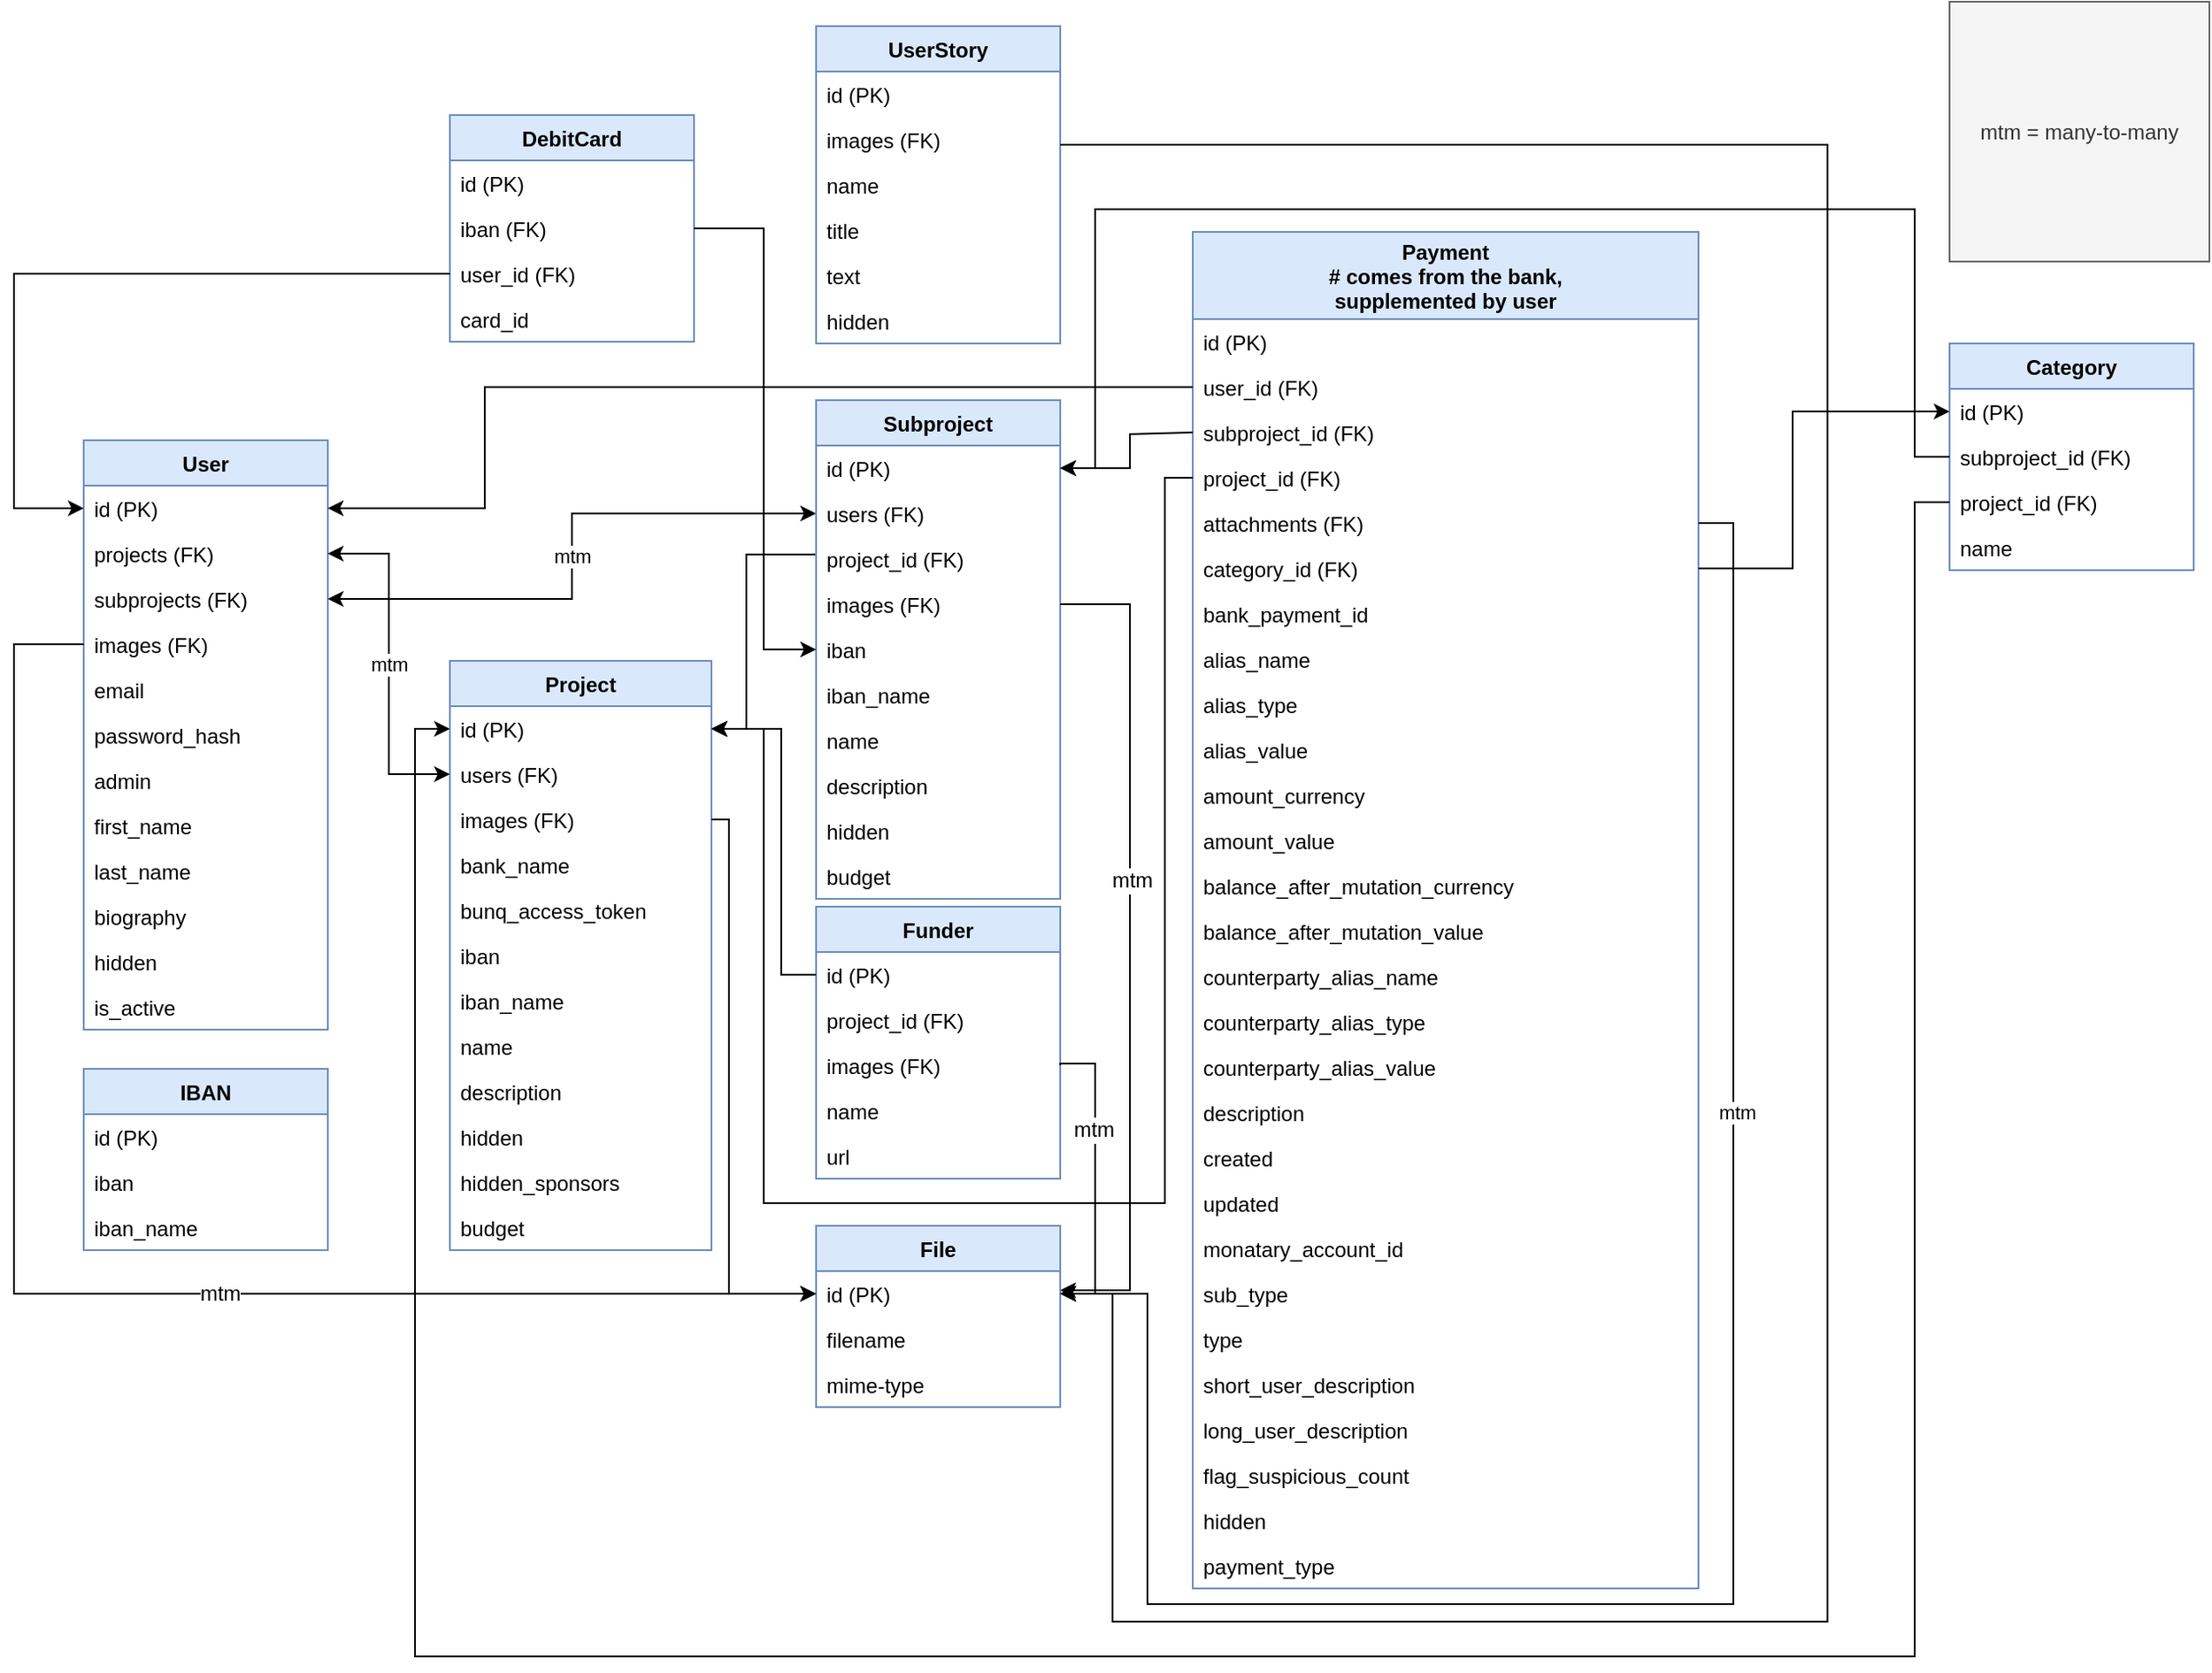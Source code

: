 <mxfile version="14.7.9" type="embed"><diagram id="FL1DUbzEmaRSs4RPR8yB" name="Page-1"><mxGraphModel dx="1816" dy="1180" grid="1" gridSize="10" guides="1" tooltips="1" connect="1" arrows="1" fold="1" page="0" pageScale="1" pageWidth="850" pageHeight="1100" math="0" shadow="0"><root><mxCell id="0"/><mxCell id="1" parent="0"/><mxCell id="57HIDotSdVXh5_2v-usg-1" value="Payment&#xA;# comes from the bank,&#xA;supplemented by user" style="swimlane;fontStyle=1;childLayout=stackLayout;horizontal=1;startSize=50;fillColor=#dae8fc;horizontalStack=0;resizeParent=1;resizeParentMax=0;resizeLast=0;collapsible=1;marginBottom=0;strokeColor=#6c8ebf;" parent="1" vertex="1"><mxGeometry x="626" y="3" width="290" height="778" as="geometry"/></mxCell><mxCell id="57HIDotSdVXh5_2v-usg-2" value="id (PK)&#xA;" style="text;strokeColor=none;fillColor=none;align=left;verticalAlign=top;spacingLeft=4;spacingRight=4;overflow=hidden;rotatable=0;points=[[0,0.5],[1,0.5]];portConstraint=eastwest;" parent="57HIDotSdVXh5_2v-usg-1" vertex="1"><mxGeometry y="50" width="290" height="26" as="geometry"/></mxCell><mxCell id="57HIDotSdVXh5_2v-usg-3" value="user_id (FK)" style="text;strokeColor=none;fillColor=none;align=left;verticalAlign=top;spacingLeft=4;spacingRight=4;overflow=hidden;rotatable=0;points=[[0,0.5],[1,0.5]];portConstraint=eastwest;" parent="57HIDotSdVXh5_2v-usg-1" vertex="1"><mxGeometry y="76" width="290" height="26" as="geometry"/></mxCell><mxCell id="57HIDotSdVXh5_2v-usg-4" value="subproject_id (FK)&#xA;" style="text;strokeColor=none;fillColor=none;align=left;verticalAlign=top;spacingLeft=4;spacingRight=4;overflow=hidden;rotatable=0;points=[[0,0.5],[1,0.5]];portConstraint=eastwest;" parent="57HIDotSdVXh5_2v-usg-1" vertex="1"><mxGeometry y="102" width="290" height="26" as="geometry"/></mxCell><mxCell id="dgPIgxhR0ISImd--TOWR-12" value="project_id (FK)&#xA;" style="text;strokeColor=none;fillColor=none;align=left;verticalAlign=top;spacingLeft=4;spacingRight=4;overflow=hidden;rotatable=0;points=[[0,0.5],[1,0.5]];portConstraint=eastwest;" parent="57HIDotSdVXh5_2v-usg-1" vertex="1"><mxGeometry y="128" width="290" height="26" as="geometry"/></mxCell><mxCell id="57HIDotSdVXh5_2v-usg-22" value="attachments (FK)" style="text;strokeColor=none;fillColor=none;align=left;verticalAlign=top;spacingLeft=4;spacingRight=4;overflow=hidden;rotatable=0;points=[[0,0.5],[1,0.5]];portConstraint=eastwest;" parent="57HIDotSdVXh5_2v-usg-1" vertex="1"><mxGeometry y="154" width="290" height="26" as="geometry"/></mxCell><mxCell id="MOU_LMAIuNn6sAr-39yu-17" value="category_id (FK)" style="text;strokeColor=none;fillColor=none;align=left;verticalAlign=top;spacingLeft=4;spacingRight=4;overflow=hidden;rotatable=0;points=[[0,0.5],[1,0.5]];portConstraint=eastwest;" parent="57HIDotSdVXh5_2v-usg-1" vertex="1"><mxGeometry y="180" width="290" height="26" as="geometry"/></mxCell><mxCell id="RYIPEs735Vv0NZoKvchg-1" value="bank_payment_id" style="text;strokeColor=none;fillColor=none;align=left;verticalAlign=top;spacingLeft=4;spacingRight=4;overflow=hidden;rotatable=0;points=[[0,0.5],[1,0.5]];portConstraint=eastwest;" parent="57HIDotSdVXh5_2v-usg-1" vertex="1"><mxGeometry y="206" width="290" height="26" as="geometry"/></mxCell><mxCell id="QB_uUHTQV4FfVjy4guDK-3" value="alias_name" style="text;strokeColor=none;fillColor=none;align=left;verticalAlign=top;spacingLeft=4;spacingRight=4;overflow=hidden;rotatable=0;points=[[0,0.5],[1,0.5]];portConstraint=eastwest;" parent="57HIDotSdVXh5_2v-usg-1" vertex="1"><mxGeometry y="232" width="290" height="26" as="geometry"/></mxCell><mxCell id="QB_uUHTQV4FfVjy4guDK-4" value="alias_type" style="text;strokeColor=none;fillColor=none;align=left;verticalAlign=top;spacingLeft=4;spacingRight=4;overflow=hidden;rotatable=0;points=[[0,0.5],[1,0.5]];portConstraint=eastwest;" parent="57HIDotSdVXh5_2v-usg-1" vertex="1"><mxGeometry y="258" width="290" height="26" as="geometry"/></mxCell><mxCell id="QB_uUHTQV4FfVjy4guDK-5" value="alias_value" style="text;strokeColor=none;fillColor=none;align=left;verticalAlign=top;spacingLeft=4;spacingRight=4;overflow=hidden;rotatable=0;points=[[0,0.5],[1,0.5]];portConstraint=eastwest;" parent="57HIDotSdVXh5_2v-usg-1" vertex="1"><mxGeometry y="284" width="290" height="26" as="geometry"/></mxCell><mxCell id="QB_uUHTQV4FfVjy4guDK-1" value="amount_currency" style="text;strokeColor=none;fillColor=none;align=left;verticalAlign=top;spacingLeft=4;spacingRight=4;overflow=hidden;rotatable=0;points=[[0,0.5],[1,0.5]];portConstraint=eastwest;" parent="57HIDotSdVXh5_2v-usg-1" vertex="1"><mxGeometry y="310" width="290" height="26" as="geometry"/></mxCell><mxCell id="57HIDotSdVXh5_2v-usg-62" value="amount_value" style="text;strokeColor=none;fillColor=none;align=left;verticalAlign=top;spacingLeft=4;spacingRight=4;overflow=hidden;rotatable=0;points=[[0,0.5],[1,0.5]];portConstraint=eastwest;" parent="57HIDotSdVXh5_2v-usg-1" vertex="1"><mxGeometry y="336" width="290" height="26" as="geometry"/></mxCell><mxCell id="1cijwUi_od-Cin2QK2L3-3" value="balance_after_mutation_currency" style="text;strokeColor=none;fillColor=none;align=left;verticalAlign=top;spacingLeft=4;spacingRight=4;overflow=hidden;rotatable=0;points=[[0,0.5],[1,0.5]];portConstraint=eastwest;" parent="57HIDotSdVXh5_2v-usg-1" vertex="1"><mxGeometry y="362" width="290" height="26" as="geometry"/></mxCell><mxCell id="QB_uUHTQV4FfVjy4guDK-17" value="balance_after_mutation_value" style="text;strokeColor=none;fillColor=none;align=left;verticalAlign=top;spacingLeft=4;spacingRight=4;overflow=hidden;rotatable=0;points=[[0,0.5],[1,0.5]];portConstraint=eastwest;" parent="57HIDotSdVXh5_2v-usg-1" vertex="1"><mxGeometry y="388" width="290" height="26" as="geometry"/></mxCell><mxCell id="QB_uUHTQV4FfVjy4guDK-6" value="counterparty_alias_name" style="text;strokeColor=none;fillColor=none;align=left;verticalAlign=top;spacingLeft=4;spacingRight=4;overflow=hidden;rotatable=0;points=[[0,0.5],[1,0.5]];portConstraint=eastwest;" parent="57HIDotSdVXh5_2v-usg-1" vertex="1"><mxGeometry y="414" width="290" height="26" as="geometry"/></mxCell><mxCell id="QB_uUHTQV4FfVjy4guDK-7" value="counterparty_alias_type" style="text;strokeColor=none;fillColor=none;align=left;verticalAlign=top;spacingLeft=4;spacingRight=4;overflow=hidden;rotatable=0;points=[[0,0.5],[1,0.5]];portConstraint=eastwest;" parent="57HIDotSdVXh5_2v-usg-1" vertex="1"><mxGeometry y="440" width="290" height="26" as="geometry"/></mxCell><mxCell id="QB_uUHTQV4FfVjy4guDK-8" value="counterparty_alias_value" style="text;strokeColor=none;fillColor=none;align=left;verticalAlign=top;spacingLeft=4;spacingRight=4;overflow=hidden;rotatable=0;points=[[0,0.5],[1,0.5]];portConstraint=eastwest;" parent="57HIDotSdVXh5_2v-usg-1" vertex="1"><mxGeometry y="466" width="290" height="26" as="geometry"/></mxCell><mxCell id="57HIDotSdVXh5_2v-usg-20" value="description" style="text;strokeColor=none;fillColor=none;align=left;verticalAlign=top;spacingLeft=4;spacingRight=4;overflow=hidden;rotatable=0;points=[[0,0.5],[1,0.5]];portConstraint=eastwest;" parent="57HIDotSdVXh5_2v-usg-1" vertex="1"><mxGeometry y="492" width="290" height="26" as="geometry"/></mxCell><mxCell id="QB_uUHTQV4FfVjy4guDK-18" value="created" style="text;strokeColor=none;fillColor=none;align=left;verticalAlign=top;spacingLeft=4;spacingRight=4;overflow=hidden;rotatable=0;points=[[0,0.5],[1,0.5]];portConstraint=eastwest;" parent="57HIDotSdVXh5_2v-usg-1" vertex="1"><mxGeometry y="518" width="290" height="26" as="geometry"/></mxCell><mxCell id="QB_uUHTQV4FfVjy4guDK-19" value="updated" style="text;strokeColor=none;fillColor=none;align=left;verticalAlign=top;spacingLeft=4;spacingRight=4;overflow=hidden;rotatable=0;points=[[0,0.5],[1,0.5]];portConstraint=eastwest;" parent="57HIDotSdVXh5_2v-usg-1" vertex="1"><mxGeometry y="544" width="290" height="26" as="geometry"/></mxCell><mxCell id="QB_uUHTQV4FfVjy4guDK-20" value="monatary_account_id" style="text;strokeColor=none;fillColor=none;align=left;verticalAlign=top;spacingLeft=4;spacingRight=4;overflow=hidden;rotatable=0;points=[[0,0.5],[1,0.5]];portConstraint=eastwest;" parent="57HIDotSdVXh5_2v-usg-1" vertex="1"><mxGeometry y="570" width="290" height="26" as="geometry"/></mxCell><mxCell id="QB_uUHTQV4FfVjy4guDK-21" value="sub_type" style="text;strokeColor=none;fillColor=none;align=left;verticalAlign=top;spacingLeft=4;spacingRight=4;overflow=hidden;rotatable=0;points=[[0,0.5],[1,0.5]];portConstraint=eastwest;" parent="57HIDotSdVXh5_2v-usg-1" vertex="1"><mxGeometry y="596" width="290" height="26" as="geometry"/></mxCell><mxCell id="QB_uUHTQV4FfVjy4guDK-22" value="type" style="text;strokeColor=none;fillColor=none;align=left;verticalAlign=top;spacingLeft=4;spacingRight=4;overflow=hidden;rotatable=0;points=[[0,0.5],[1,0.5]];portConstraint=eastwest;" parent="57HIDotSdVXh5_2v-usg-1" vertex="1"><mxGeometry y="622" width="290" height="26" as="geometry"/></mxCell><mxCell id="57HIDotSdVXh5_2v-usg-21" value="short_user_description" style="text;strokeColor=none;fillColor=none;align=left;verticalAlign=top;spacingLeft=4;spacingRight=4;overflow=hidden;rotatable=0;points=[[0,0.5],[1,0.5]];portConstraint=eastwest;" parent="57HIDotSdVXh5_2v-usg-1" vertex="1"><mxGeometry y="648" width="290" height="26" as="geometry"/></mxCell><mxCell id="3pyakyadj2IgIkxRDgVL-15" value="long_user_description" style="text;strokeColor=none;fillColor=none;align=left;verticalAlign=top;spacingLeft=4;spacingRight=4;overflow=hidden;rotatable=0;points=[[0,0.5],[1,0.5]];portConstraint=eastwest;" parent="57HIDotSdVXh5_2v-usg-1" vertex="1"><mxGeometry y="674" width="290" height="26" as="geometry"/></mxCell><mxCell id="57HIDotSdVXh5_2v-usg-17" value="flag_suspicious_count" style="text;strokeColor=none;fillColor=none;align=left;verticalAlign=top;spacingLeft=4;spacingRight=4;overflow=hidden;rotatable=0;points=[[0,0.5],[1,0.5]];portConstraint=eastwest;" parent="57HIDotSdVXh5_2v-usg-1" vertex="1"><mxGeometry y="700" width="290" height="26" as="geometry"/></mxCell><mxCell id="57HIDotSdVXh5_2v-usg-12" value="hidden" style="text;strokeColor=none;fillColor=none;align=left;verticalAlign=top;spacingLeft=4;spacingRight=4;overflow=hidden;rotatable=0;points=[[0,0.5],[1,0.5]];portConstraint=eastwest;" parent="57HIDotSdVXh5_2v-usg-1" vertex="1"><mxGeometry y="726" width="290" height="26" as="geometry"/></mxCell><mxCell id="14" value="payment_type" style="text;strokeColor=none;fillColor=none;align=left;verticalAlign=top;spacingLeft=4;spacingRight=4;overflow=hidden;rotatable=0;points=[[0,0.5],[1,0.5]];portConstraint=eastwest;" parent="57HIDotSdVXh5_2v-usg-1" vertex="1"><mxGeometry y="752" width="290" height="26" as="geometry"/></mxCell><mxCell id="57HIDotSdVXh5_2v-usg-5" value="User" style="swimlane;fontStyle=1;childLayout=stackLayout;horizontal=1;startSize=26;fillColor=#dae8fc;horizontalStack=0;resizeParent=1;resizeParentMax=0;resizeLast=0;collapsible=1;marginBottom=0;strokeColor=#6c8ebf;" parent="1" vertex="1"><mxGeometry x="-10" y="122.5" width="140" height="338" as="geometry"/></mxCell><mxCell id="57HIDotSdVXh5_2v-usg-6" value="id (PK)&#xA;" style="text;strokeColor=none;fillColor=none;align=left;verticalAlign=top;spacingLeft=4;spacingRight=4;overflow=hidden;rotatable=0;points=[[0,0.5],[1,0.5]];portConstraint=eastwest;" parent="57HIDotSdVXh5_2v-usg-5" vertex="1"><mxGeometry y="26" width="140" height="26" as="geometry"/></mxCell><mxCell id="57HIDotSdVXh5_2v-usg-33" value="projects (FK)" style="text;strokeColor=none;fillColor=none;align=left;verticalAlign=top;spacingLeft=4;spacingRight=4;overflow=hidden;rotatable=0;points=[[0,0.5],[1,0.5]];portConstraint=eastwest;" parent="57HIDotSdVXh5_2v-usg-5" vertex="1"><mxGeometry y="52" width="140" height="26" as="geometry"/></mxCell><mxCell id="57HIDotSdVXh5_2v-usg-34" value="subprojects (FK)" style="text;strokeColor=none;fillColor=none;align=left;verticalAlign=top;spacingLeft=4;spacingRight=4;overflow=hidden;rotatable=0;points=[[0,0.5],[1,0.5]];portConstraint=eastwest;" parent="57HIDotSdVXh5_2v-usg-5" vertex="1"><mxGeometry y="78" width="140" height="26" as="geometry"/></mxCell><mxCell id="57HIDotSdVXh5_2v-usg-36" value="images (FK)" style="text;strokeColor=none;fillColor=none;align=left;verticalAlign=top;spacingLeft=4;spacingRight=4;overflow=hidden;rotatable=0;points=[[0,0.5],[1,0.5]];portConstraint=eastwest;" parent="57HIDotSdVXh5_2v-usg-5" vertex="1"><mxGeometry y="104" width="140" height="26" as="geometry"/></mxCell><mxCell id="57HIDotSdVXh5_2v-usg-8" value="email" style="text;strokeColor=none;fillColor=none;align=left;verticalAlign=top;spacingLeft=4;spacingRight=4;overflow=hidden;rotatable=0;points=[[0,0.5],[1,0.5]];portConstraint=eastwest;" parent="57HIDotSdVXh5_2v-usg-5" vertex="1"><mxGeometry y="130" width="140" height="26" as="geometry"/></mxCell><mxCell id="57HIDotSdVXh5_2v-usg-25" value="password_hash" style="text;strokeColor=none;fillColor=none;align=left;verticalAlign=top;spacingLeft=4;spacingRight=4;overflow=hidden;rotatable=0;points=[[0,0.5],[1,0.5]];portConstraint=eastwest;" parent="57HIDotSdVXh5_2v-usg-5" vertex="1"><mxGeometry y="156" width="140" height="26" as="geometry"/></mxCell><mxCell id="57HIDotSdVXh5_2v-usg-7" value="admin" style="text;strokeColor=none;fillColor=none;align=left;verticalAlign=top;spacingLeft=4;spacingRight=4;overflow=hidden;rotatable=0;points=[[0,0.5],[1,0.5]];portConstraint=eastwest;" parent="57HIDotSdVXh5_2v-usg-5" vertex="1"><mxGeometry y="182" width="140" height="26" as="geometry"/></mxCell><mxCell id="57HIDotSdVXh5_2v-usg-31" value="first_name" style="text;strokeColor=none;fillColor=none;align=left;verticalAlign=top;spacingLeft=4;spacingRight=4;overflow=hidden;rotatable=0;points=[[0,0.5],[1,0.5]];portConstraint=eastwest;" parent="57HIDotSdVXh5_2v-usg-5" vertex="1"><mxGeometry y="208" width="140" height="26" as="geometry"/></mxCell><mxCell id="3pyakyadj2IgIkxRDgVL-16" value="last_name" style="text;strokeColor=none;fillColor=none;align=left;verticalAlign=top;spacingLeft=4;spacingRight=4;overflow=hidden;rotatable=0;points=[[0,0.5],[1,0.5]];portConstraint=eastwest;" parent="57HIDotSdVXh5_2v-usg-5" vertex="1"><mxGeometry y="234" width="140" height="26" as="geometry"/></mxCell><mxCell id="57HIDotSdVXh5_2v-usg-32" value="biography" style="text;strokeColor=none;fillColor=none;align=left;verticalAlign=top;spacingLeft=4;spacingRight=4;overflow=hidden;rotatable=0;points=[[0,0.5],[1,0.5]];portConstraint=eastwest;" parent="57HIDotSdVXh5_2v-usg-5" vertex="1"><mxGeometry y="260" width="140" height="26" as="geometry"/></mxCell><mxCell id="3" value="hidden" style="text;strokeColor=none;fillColor=none;align=left;verticalAlign=top;spacingLeft=4;spacingRight=4;overflow=hidden;rotatable=0;points=[[0,0.5],[1,0.5]];portConstraint=eastwest;" parent="57HIDotSdVXh5_2v-usg-5" vertex="1"><mxGeometry y="286" width="140" height="26" as="geometry"/></mxCell><mxCell id="57HIDotSdVXh5_2v-usg-35" value="is_active" style="text;strokeColor=none;fillColor=none;align=left;verticalAlign=top;spacingLeft=4;spacingRight=4;overflow=hidden;rotatable=0;points=[[0,0.5],[1,0.5]];portConstraint=eastwest;" parent="57HIDotSdVXh5_2v-usg-5" vertex="1"><mxGeometry y="312" width="140" height="26" as="geometry"/></mxCell><mxCell id="57HIDotSdVXh5_2v-usg-43" value="mtm" style="edgeStyle=orthogonalEdgeStyle;rounded=0;orthogonalLoop=1;jettySize=auto;html=1;entryX=0;entryY=0.5;entryDx=0;entryDy=0;startArrow=classic;startFill=1;" parent="1" source="57HIDotSdVXh5_2v-usg-34" target="ZPVJgjMT-h1JvYD0-QV5-28" edge="1"><mxGeometry relative="1" as="geometry"/></mxCell><mxCell id="57HIDotSdVXh5_2v-usg-44" value="Project" style="swimlane;fontStyle=1;childLayout=stackLayout;horizontal=1;startSize=26;fillColor=#dae8fc;horizontalStack=0;resizeParent=1;resizeParentMax=0;resizeLast=0;collapsible=1;marginBottom=0;strokeColor=#6c8ebf;" parent="1" vertex="1"><mxGeometry x="200" y="249" width="150" height="338" as="geometry"/></mxCell><mxCell id="57HIDotSdVXh5_2v-usg-45" value="id (PK)" style="text;strokeColor=none;fillColor=none;align=left;verticalAlign=top;spacingLeft=4;spacingRight=4;overflow=hidden;rotatable=0;points=[[0,0.5],[1,0.5]];portConstraint=eastwest;" parent="57HIDotSdVXh5_2v-usg-44" vertex="1"><mxGeometry y="26" width="150" height="26" as="geometry"/></mxCell><mxCell id="ZPVJgjMT-h1JvYD0-QV5-26" value="users (FK)" style="text;strokeColor=none;fillColor=none;align=left;verticalAlign=top;spacingLeft=4;spacingRight=4;overflow=hidden;rotatable=0;points=[[0,0.5],[1,0.5]];portConstraint=eastwest;" parent="57HIDotSdVXh5_2v-usg-44" vertex="1"><mxGeometry y="52" width="150" height="26" as="geometry"/></mxCell><mxCell id="57HIDotSdVXh5_2v-usg-49" value="images (FK)" style="text;strokeColor=none;fillColor=none;align=left;verticalAlign=top;spacingLeft=4;spacingRight=4;overflow=hidden;rotatable=0;points=[[0,0.5],[1,0.5]];portConstraint=eastwest;" parent="57HIDotSdVXh5_2v-usg-44" vertex="1"><mxGeometry y="78" width="150" height="26" as="geometry"/></mxCell><mxCell id="dgPIgxhR0ISImd--TOWR-4" value="bank_name" style="text;strokeColor=none;fillColor=none;align=left;verticalAlign=top;spacingLeft=4;spacingRight=4;overflow=hidden;rotatable=0;points=[[0,0.5],[1,0.5]];portConstraint=eastwest;" parent="57HIDotSdVXh5_2v-usg-44" vertex="1"><mxGeometry y="104" width="150" height="26" as="geometry"/></mxCell><mxCell id="dgPIgxhR0ISImd--TOWR-6" value="bunq_access_token" style="text;strokeColor=none;fillColor=none;align=left;verticalAlign=top;spacingLeft=4;spacingRight=4;overflow=hidden;rotatable=0;points=[[0,0.5],[1,0.5]];portConstraint=eastwest;" parent="57HIDotSdVXh5_2v-usg-44" vertex="1"><mxGeometry y="130" width="150" height="26" as="geometry"/></mxCell><mxCell id="3pyakyadj2IgIkxRDgVL-2" value="iban" style="text;strokeColor=none;fillColor=none;align=left;verticalAlign=top;spacingLeft=4;spacingRight=4;overflow=hidden;rotatable=0;points=[[0,0.5],[1,0.5]];portConstraint=eastwest;" parent="57HIDotSdVXh5_2v-usg-44" vertex="1"><mxGeometry y="156" width="150" height="26" as="geometry"/></mxCell><mxCell id="Kla7lpwl7TmHaU3DW4KV-1" value="iban_name" style="text;strokeColor=none;fillColor=none;align=left;verticalAlign=top;spacingLeft=4;spacingRight=4;overflow=hidden;rotatable=0;points=[[0,0.5],[1,0.5]];portConstraint=eastwest;" parent="57HIDotSdVXh5_2v-usg-44" vertex="1"><mxGeometry y="182" width="150" height="26" as="geometry"/></mxCell><mxCell id="3pyakyadj2IgIkxRDgVL-17" value="name" style="text;strokeColor=none;fillColor=none;align=left;verticalAlign=top;spacingLeft=4;spacingRight=4;overflow=hidden;rotatable=0;points=[[0,0.5],[1,0.5]];portConstraint=eastwest;" parent="57HIDotSdVXh5_2v-usg-44" vertex="1"><mxGeometry y="208" width="150" height="26" as="geometry"/></mxCell><mxCell id="57HIDotSdVXh5_2v-usg-48" value="description" style="text;strokeColor=none;fillColor=none;align=left;verticalAlign=top;spacingLeft=4;spacingRight=4;overflow=hidden;rotatable=0;points=[[0,0.5],[1,0.5]];portConstraint=eastwest;" parent="57HIDotSdVXh5_2v-usg-44" vertex="1"><mxGeometry y="234" width="150" height="26" as="geometry"/></mxCell><mxCell id="57HIDotSdVXh5_2v-usg-50" value="hidden" style="text;strokeColor=none;fillColor=none;align=left;verticalAlign=top;spacingLeft=4;spacingRight=4;overflow=hidden;rotatable=0;points=[[0,0.5],[1,0.5]];portConstraint=eastwest;" parent="57HIDotSdVXh5_2v-usg-44" vertex="1"><mxGeometry y="260" width="150" height="26" as="geometry"/></mxCell><mxCell id="2" value="hidden_sponsors" style="text;strokeColor=none;fillColor=none;align=left;verticalAlign=top;spacingLeft=4;spacingRight=4;overflow=hidden;rotatable=0;points=[[0,0.5],[1,0.5]];portConstraint=eastwest;" parent="57HIDotSdVXh5_2v-usg-44" vertex="1"><mxGeometry y="286" width="150" height="26" as="geometry"/></mxCell><mxCell id="11" value="budget" style="text;strokeColor=none;fillColor=none;align=left;verticalAlign=top;spacingLeft=4;spacingRight=4;overflow=hidden;rotatable=0;points=[[0,0.5],[1,0.5]];portConstraint=eastwest;" parent="57HIDotSdVXh5_2v-usg-44" vertex="1"><mxGeometry y="312" width="150" height="26" as="geometry"/></mxCell><mxCell id="57HIDotSdVXh5_2v-usg-52" style="edgeStyle=orthogonalEdgeStyle;rounded=0;orthogonalLoop=1;jettySize=auto;html=1;entryX=1;entryY=0.5;entryDx=0;entryDy=0;" parent="1" source="57HIDotSdVXh5_2v-usg-37" target="57HIDotSdVXh5_2v-usg-45" edge="1"><mxGeometry relative="1" as="geometry"><Array as="points"><mxPoint x="370" y="188"/><mxPoint x="370" y="288"/></Array></mxGeometry></mxCell><mxCell id="57HIDotSdVXh5_2v-usg-10" value="Subproject" style="swimlane;fontStyle=1;childLayout=stackLayout;horizontal=1;startSize=26;fillColor=#dae8fc;horizontalStack=0;resizeParent=1;resizeParentMax=0;resizeLast=0;collapsible=1;marginBottom=0;strokeColor=#6c8ebf;" parent="1" vertex="1"><mxGeometry x="410" y="99.5" width="140" height="286" as="geometry"/></mxCell><mxCell id="57HIDotSdVXh5_2v-usg-11" value="id (PK)" style="text;strokeColor=none;fillColor=none;align=left;verticalAlign=top;spacingLeft=4;spacingRight=4;overflow=hidden;rotatable=0;points=[[0,0.5],[1,0.5]];portConstraint=eastwest;" parent="57HIDotSdVXh5_2v-usg-10" vertex="1"><mxGeometry y="26" width="140" height="26" as="geometry"/></mxCell><mxCell id="ZPVJgjMT-h1JvYD0-QV5-28" value="users (FK)" style="text;strokeColor=none;fillColor=none;align=left;verticalAlign=top;spacingLeft=4;spacingRight=4;overflow=hidden;rotatable=0;points=[[0,0.5],[1,0.5]];portConstraint=eastwest;" parent="57HIDotSdVXh5_2v-usg-10" vertex="1"><mxGeometry y="52" width="140" height="26" as="geometry"/></mxCell><mxCell id="57HIDotSdVXh5_2v-usg-37" value="project_id (FK)" style="text;strokeColor=none;fillColor=none;align=left;verticalAlign=top;spacingLeft=4;spacingRight=4;overflow=hidden;rotatable=0;points=[[0,0.5],[1,0.5]];portConstraint=eastwest;" parent="57HIDotSdVXh5_2v-usg-10" vertex="1"><mxGeometry y="78" width="140" height="26" as="geometry"/></mxCell><mxCell id="57HIDotSdVXh5_2v-usg-39" value="images (FK)" style="text;strokeColor=none;fillColor=none;align=left;verticalAlign=top;spacingLeft=4;spacingRight=4;overflow=hidden;rotatable=0;points=[[0,0.5],[1,0.5]];portConstraint=eastwest;" parent="57HIDotSdVXh5_2v-usg-10" vertex="1"><mxGeometry y="104" width="140" height="26" as="geometry"/></mxCell><mxCell id="1cijwUi_od-Cin2QK2L3-1" value="iban" style="text;strokeColor=none;fillColor=none;align=left;verticalAlign=top;spacingLeft=4;spacingRight=4;overflow=hidden;rotatable=0;points=[[0,0.5],[1,0.5]];portConstraint=eastwest;" parent="57HIDotSdVXh5_2v-usg-10" vertex="1"><mxGeometry y="130" width="140" height="26" as="geometry"/></mxCell><mxCell id="Kla7lpwl7TmHaU3DW4KV-2" value="iban_name" style="text;strokeColor=none;fillColor=none;align=left;verticalAlign=top;spacingLeft=4;spacingRight=4;overflow=hidden;rotatable=0;points=[[0,0.5],[1,0.5]];portConstraint=eastwest;" parent="57HIDotSdVXh5_2v-usg-10" vertex="1"><mxGeometry y="156" width="140" height="26" as="geometry"/></mxCell><mxCell id="3pyakyadj2IgIkxRDgVL-18" value="name" style="text;strokeColor=none;fillColor=none;align=left;verticalAlign=top;spacingLeft=4;spacingRight=4;overflow=hidden;rotatable=0;points=[[0,0.5],[1,0.5]];portConstraint=eastwest;" parent="57HIDotSdVXh5_2v-usg-10" vertex="1"><mxGeometry y="182" width="140" height="26" as="geometry"/></mxCell><mxCell id="57HIDotSdVXh5_2v-usg-13" value="description" style="text;strokeColor=none;fillColor=none;align=left;verticalAlign=top;spacingLeft=4;spacingRight=4;overflow=hidden;rotatable=0;points=[[0,0.5],[1,0.5]];portConstraint=eastwest;" parent="57HIDotSdVXh5_2v-usg-10" vertex="1"><mxGeometry y="208" width="140" height="26" as="geometry"/></mxCell><mxCell id="57HIDotSdVXh5_2v-usg-40" value="hidden" style="text;strokeColor=none;fillColor=none;align=left;verticalAlign=top;spacingLeft=4;spacingRight=4;overflow=hidden;rotatable=0;points=[[0,0.5],[1,0.5]];portConstraint=eastwest;" parent="57HIDotSdVXh5_2v-usg-10" vertex="1"><mxGeometry y="234" width="140" height="26" as="geometry"/></mxCell><mxCell id="12" value="budget" style="text;strokeColor=none;fillColor=none;align=left;verticalAlign=top;spacingLeft=4;spacingRight=4;overflow=hidden;rotatable=0;points=[[0,0.5],[1,0.5]];portConstraint=eastwest;" parent="57HIDotSdVXh5_2v-usg-10" vertex="1"><mxGeometry y="260" width="140" height="26" as="geometry"/></mxCell><mxCell id="57HIDotSdVXh5_2v-usg-54" style="edgeStyle=orthogonalEdgeStyle;rounded=0;orthogonalLoop=1;jettySize=auto;html=1;entryX=1;entryY=0.5;entryDx=0;entryDy=0;exitX=0;exitY=0.5;exitDx=0;exitDy=0;" parent="1" source="57HIDotSdVXh5_2v-usg-4" target="57HIDotSdVXh5_2v-usg-11" edge="1"><mxGeometry relative="1" as="geometry"><Array as="points"><mxPoint x="626" y="119"/><mxPoint x="590" y="119"/><mxPoint x="590" y="139"/></Array></mxGeometry></mxCell><mxCell id="57HIDotSdVXh5_2v-usg-56" value="UserStory" style="swimlane;fontStyle=1;childLayout=stackLayout;horizontal=1;startSize=26;fillColor=#dae8fc;horizontalStack=0;resizeParent=1;resizeParentMax=0;resizeLast=0;collapsible=1;marginBottom=0;strokeColor=#6c8ebf;" parent="1" vertex="1"><mxGeometry x="410" y="-115" width="140" height="182" as="geometry"/></mxCell><mxCell id="57HIDotSdVXh5_2v-usg-61" value="id (PK)" style="text;strokeColor=none;fillColor=none;align=left;verticalAlign=top;spacingLeft=4;spacingRight=4;overflow=hidden;rotatable=0;points=[[0,0.5],[1,0.5]];portConstraint=eastwest;" parent="57HIDotSdVXh5_2v-usg-56" vertex="1"><mxGeometry y="26" width="140" height="26" as="geometry"/></mxCell><mxCell id="57HIDotSdVXh5_2v-usg-60" value="images (FK)" style="text;strokeColor=none;fillColor=none;align=left;verticalAlign=top;spacingLeft=4;spacingRight=4;overflow=hidden;rotatable=0;points=[[0,0.5],[1,0.5]];portConstraint=eastwest;" parent="57HIDotSdVXh5_2v-usg-56" vertex="1"><mxGeometry y="52" width="140" height="26" as="geometry"/></mxCell><mxCell id="57HIDotSdVXh5_2v-usg-58" value="name" style="text;strokeColor=none;fillColor=none;align=left;verticalAlign=top;spacingLeft=4;spacingRight=4;overflow=hidden;rotatable=0;points=[[0,0.5],[1,0.5]];portConstraint=eastwest;" parent="57HIDotSdVXh5_2v-usg-56" vertex="1"><mxGeometry y="78" width="140" height="26" as="geometry"/></mxCell><mxCell id="57HIDotSdVXh5_2v-usg-57" value="title" style="text;strokeColor=none;fillColor=none;align=left;verticalAlign=top;spacingLeft=4;spacingRight=4;overflow=hidden;rotatable=0;points=[[0,0.5],[1,0.5]];portConstraint=eastwest;" parent="57HIDotSdVXh5_2v-usg-56" vertex="1"><mxGeometry y="104" width="140" height="26" as="geometry"/></mxCell><mxCell id="dgPIgxhR0ISImd--TOWR-15" value="text" style="text;strokeColor=none;fillColor=none;align=left;verticalAlign=top;spacingLeft=4;spacingRight=4;overflow=hidden;rotatable=0;points=[[0,0.5],[1,0.5]];portConstraint=eastwest;" parent="57HIDotSdVXh5_2v-usg-56" vertex="1"><mxGeometry y="130" width="140" height="26" as="geometry"/></mxCell><mxCell id="57HIDotSdVXh5_2v-usg-59" value="hidden" style="text;strokeColor=none;fillColor=none;align=left;verticalAlign=top;spacingLeft=4;spacingRight=4;overflow=hidden;rotatable=0;points=[[0,0.5],[1,0.5]];portConstraint=eastwest;" parent="57HIDotSdVXh5_2v-usg-56" vertex="1"><mxGeometry y="156" width="140" height="26" as="geometry"/></mxCell><mxCell id="3pyakyadj2IgIkxRDgVL-3" value="DebitCard" style="swimlane;fontStyle=1;childLayout=stackLayout;horizontal=1;startSize=26;fillColor=#dae8fc;horizontalStack=0;resizeParent=1;resizeParentMax=0;resizeLast=0;collapsible=1;marginBottom=0;strokeColor=#6c8ebf;" parent="1" vertex="1"><mxGeometry x="200" y="-64" width="140" height="130" as="geometry"/></mxCell><mxCell id="3pyakyadj2IgIkxRDgVL-4" value="id (PK)" style="text;strokeColor=none;fillColor=none;align=left;verticalAlign=top;spacingLeft=4;spacingRight=4;overflow=hidden;rotatable=0;points=[[0,0.5],[1,0.5]];portConstraint=eastwest;" parent="3pyakyadj2IgIkxRDgVL-3" vertex="1"><mxGeometry y="26" width="140" height="26" as="geometry"/></mxCell><mxCell id="3pyakyadj2IgIkxRDgVL-5" value="iban (FK)&#xA;" style="text;strokeColor=none;fillColor=none;align=left;verticalAlign=top;spacingLeft=4;spacingRight=4;overflow=hidden;rotatable=0;points=[[0,0.5],[1,0.5]];portConstraint=eastwest;" parent="3pyakyadj2IgIkxRDgVL-3" vertex="1"><mxGeometry y="52" width="140" height="26" as="geometry"/></mxCell><mxCell id="3pyakyadj2IgIkxRDgVL-9" value="user_id (FK)" style="text;strokeColor=none;fillColor=none;align=left;verticalAlign=top;spacingLeft=4;spacingRight=4;overflow=hidden;rotatable=0;points=[[0,0.5],[1,0.5]];portConstraint=eastwest;" parent="3pyakyadj2IgIkxRDgVL-3" vertex="1"><mxGeometry y="78" width="140" height="26" as="geometry"/></mxCell><mxCell id="3pyakyadj2IgIkxRDgVL-6" value="card_id" style="text;strokeColor=none;fillColor=none;align=left;verticalAlign=top;spacingLeft=4;spacingRight=4;overflow=hidden;rotatable=0;points=[[0,0.5],[1,0.5]];portConstraint=eastwest;" parent="3pyakyadj2IgIkxRDgVL-3" vertex="1"><mxGeometry y="104" width="140" height="26" as="geometry"/></mxCell><mxCell id="3pyakyadj2IgIkxRDgVL-13" style="edgeStyle=orthogonalEdgeStyle;rounded=0;orthogonalLoop=1;jettySize=auto;html=1;entryX=0;entryY=0.5;entryDx=0;entryDy=0;" parent="1" source="3pyakyadj2IgIkxRDgVL-9" target="57HIDotSdVXh5_2v-usg-6" edge="1"><mxGeometry relative="1" as="geometry"><Array as="points"><mxPoint x="-50" y="27"/><mxPoint x="-50" y="162"/></Array></mxGeometry></mxCell><mxCell id="1cijwUi_od-Cin2QK2L3-2" style="edgeStyle=orthogonalEdgeStyle;rounded=0;orthogonalLoop=1;jettySize=auto;html=1;entryX=0;entryY=0.5;entryDx=0;entryDy=0;" parent="1" source="3pyakyadj2IgIkxRDgVL-5" target="1cijwUi_od-Cin2QK2L3-1" edge="1"><mxGeometry relative="1" as="geometry"><Array as="points"><mxPoint x="380" y="1"/><mxPoint x="380" y="243"/></Array></mxGeometry></mxCell><mxCell id="QB_uUHTQV4FfVjy4guDK-10" style="edgeStyle=orthogonalEdgeStyle;rounded=0;orthogonalLoop=1;jettySize=auto;html=1;entryX=1;entryY=0.5;entryDx=0;entryDy=0;exitX=0;exitY=0.5;exitDx=0;exitDy=0;" parent="1" source="57HIDotSdVXh5_2v-usg-3" target="57HIDotSdVXh5_2v-usg-6" edge="1"><mxGeometry relative="1" as="geometry"><Array as="points"><mxPoint x="220" y="92"/><mxPoint x="220" y="162"/></Array><mxPoint x="626" y="92" as="sourcePoint"/></mxGeometry></mxCell><mxCell id="QB_uUHTQV4FfVjy4guDK-11" value="Funder" style="swimlane;fontStyle=1;childLayout=stackLayout;horizontal=1;startSize=26;fillColor=#dae8fc;horizontalStack=0;resizeParent=1;resizeParentMax=0;resizeLast=0;collapsible=1;marginBottom=0;strokeColor=#6c8ebf;" parent="1" vertex="1"><mxGeometry x="410" y="390" width="140" height="156" as="geometry"/></mxCell><mxCell id="QB_uUHTQV4FfVjy4guDK-12" value="id (PK)" style="text;strokeColor=none;fillColor=none;align=left;verticalAlign=top;spacingLeft=4;spacingRight=4;overflow=hidden;rotatable=0;points=[[0,0.5],[1,0.5]];portConstraint=eastwest;" parent="QB_uUHTQV4FfVjy4guDK-11" vertex="1"><mxGeometry y="26" width="140" height="26" as="geometry"/></mxCell><mxCell id="QB_uUHTQV4FfVjy4guDK-13" value="project_id (FK)&#xA;" style="text;strokeColor=none;fillColor=none;align=left;verticalAlign=top;spacingLeft=4;spacingRight=4;overflow=hidden;rotatable=0;points=[[0,0.5],[1,0.5]];portConstraint=eastwest;" parent="QB_uUHTQV4FfVjy4guDK-11" vertex="1"><mxGeometry y="52" width="140" height="26" as="geometry"/></mxCell><mxCell id="dgPIgxhR0ISImd--TOWR-16" value="images (FK)" style="text;strokeColor=none;fillColor=none;align=left;verticalAlign=top;spacingLeft=4;spacingRight=4;overflow=hidden;rotatable=0;points=[[0,0.5],[1,0.5]];portConstraint=eastwest;" parent="QB_uUHTQV4FfVjy4guDK-11" vertex="1"><mxGeometry y="78" width="140" height="26" as="geometry"/></mxCell><mxCell id="QB_uUHTQV4FfVjy4guDK-14" value="name" style="text;strokeColor=none;fillColor=none;align=left;verticalAlign=top;spacingLeft=4;spacingRight=4;overflow=hidden;rotatable=0;points=[[0,0.5],[1,0.5]];portConstraint=eastwest;" parent="QB_uUHTQV4FfVjy4guDK-11" vertex="1"><mxGeometry y="104" width="140" height="26" as="geometry"/></mxCell><mxCell id="QB_uUHTQV4FfVjy4guDK-15" value="url" style="text;strokeColor=none;fillColor=none;align=left;verticalAlign=top;spacingLeft=4;spacingRight=4;overflow=hidden;rotatable=0;points=[[0,0.5],[1,0.5]];portConstraint=eastwest;" parent="QB_uUHTQV4FfVjy4guDK-11" vertex="1"><mxGeometry y="130" width="140" height="26" as="geometry"/></mxCell><mxCell id="dgPIgxhR0ISImd--TOWR-13" style="edgeStyle=orthogonalEdgeStyle;rounded=0;orthogonalLoop=1;jettySize=auto;html=1;entryX=1;entryY=0.5;entryDx=0;entryDy=0;exitX=0;exitY=0.5;exitDx=0;exitDy=0;" parent="1" source="dgPIgxhR0ISImd--TOWR-12" target="57HIDotSdVXh5_2v-usg-45" edge="1"><mxGeometry relative="1" as="geometry"><mxPoint x="628" y="144" as="sourcePoint"/><mxPoint x="380" y="320" as="targetPoint"/><Array as="points"><mxPoint x="610" y="144"/><mxPoint x="610" y="560"/><mxPoint x="380" y="560"/><mxPoint x="380" y="288"/></Array></mxGeometry></mxCell><mxCell id="W_6tImDHW6NGOdSY2lm--1" value="IBAN" style="swimlane;fontStyle=1;childLayout=stackLayout;horizontal=1;startSize=26;fillColor=#dae8fc;horizontalStack=0;resizeParent=1;resizeParentMax=0;resizeLast=0;collapsible=1;marginBottom=0;strokeColor=#6c8ebf;" parent="1" vertex="1"><mxGeometry x="-10" y="483" width="140" height="104" as="geometry"/></mxCell><mxCell id="W_6tImDHW6NGOdSY2lm--2" value="id (PK)" style="text;strokeColor=none;fillColor=none;align=left;verticalAlign=top;spacingLeft=4;spacingRight=4;overflow=hidden;rotatable=0;points=[[0,0.5],[1,0.5]];portConstraint=eastwest;" parent="W_6tImDHW6NGOdSY2lm--1" vertex="1"><mxGeometry y="26" width="140" height="26" as="geometry"/></mxCell><mxCell id="W_6tImDHW6NGOdSY2lm--3" value="iban" style="text;strokeColor=none;fillColor=none;align=left;verticalAlign=top;spacingLeft=4;spacingRight=4;overflow=hidden;rotatable=0;points=[[0,0.5],[1,0.5]];portConstraint=eastwest;" parent="W_6tImDHW6NGOdSY2lm--1" vertex="1"><mxGeometry y="52" width="140" height="26" as="geometry"/></mxCell><mxCell id="W_6tImDHW6NGOdSY2lm--4" value="iban_name" style="text;strokeColor=none;fillColor=none;align=left;verticalAlign=top;spacingLeft=4;spacingRight=4;overflow=hidden;rotatable=0;points=[[0,0.5],[1,0.5]];portConstraint=eastwest;" parent="W_6tImDHW6NGOdSY2lm--1" vertex="1"><mxGeometry y="78" width="140" height="26" as="geometry"/></mxCell><mxCell id="ZPVJgjMT-h1JvYD0-QV5-1" value="File" style="swimlane;fontStyle=1;childLayout=stackLayout;horizontal=1;startSize=26;fillColor=#dae8fc;horizontalStack=0;resizeParent=1;resizeParentMax=0;resizeLast=0;collapsible=1;marginBottom=0;strokeColor=#6c8ebf;" parent="1" vertex="1"><mxGeometry x="410" y="573" width="140" height="104" as="geometry"/></mxCell><mxCell id="ZPVJgjMT-h1JvYD0-QV5-2" value="id (PK)" style="text;strokeColor=none;fillColor=none;align=left;verticalAlign=top;spacingLeft=4;spacingRight=4;overflow=hidden;rotatable=0;points=[[0,0.5],[1,0.5]];portConstraint=eastwest;" parent="ZPVJgjMT-h1JvYD0-QV5-1" vertex="1"><mxGeometry y="26" width="140" height="26" as="geometry"/></mxCell><mxCell id="ZPVJgjMT-h1JvYD0-QV5-4" value="filename" style="text;strokeColor=none;fillColor=none;align=left;verticalAlign=top;spacingLeft=4;spacingRight=4;overflow=hidden;rotatable=0;points=[[0,0.5],[1,0.5]];portConstraint=eastwest;" parent="ZPVJgjMT-h1JvYD0-QV5-1" vertex="1"><mxGeometry y="52" width="140" height="26" as="geometry"/></mxCell><mxCell id="ZPVJgjMT-h1JvYD0-QV5-8" value="mime-type" style="text;strokeColor=none;fillColor=none;align=left;verticalAlign=top;spacingLeft=4;spacingRight=4;overflow=hidden;rotatable=0;points=[[0,0.5],[1,0.5]];portConstraint=eastwest;" parent="ZPVJgjMT-h1JvYD0-QV5-1" vertex="1"><mxGeometry y="78" width="140" height="26" as="geometry"/></mxCell><mxCell id="ZPVJgjMT-h1JvYD0-QV5-13" style="edgeStyle=orthogonalEdgeStyle;rounded=0;orthogonalLoop=1;jettySize=auto;html=1;entryX=0;entryY=0.5;entryDx=0;entryDy=0;exitX=0;exitY=0.5;exitDx=0;exitDy=0;" parent="1" source="57HIDotSdVXh5_2v-usg-36" target="ZPVJgjMT-h1JvYD0-QV5-2" edge="1"><mxGeometry relative="1" as="geometry"><mxPoint x="-10" y="242.571" as="sourcePoint"/><mxPoint x="407.143" y="589.714" as="targetPoint"/><Array as="points"><mxPoint x="-50" y="240"/><mxPoint x="-50" y="612"/></Array></mxGeometry></mxCell><mxCell id="ZPVJgjMT-h1JvYD0-QV5-14" value="mtm" style="text;html=1;resizable=0;points=[];align=center;verticalAlign=middle;labelBackgroundColor=#ffffff;" parent="ZPVJgjMT-h1JvYD0-QV5-13" vertex="1" connectable="0"><mxGeometry x="0.215" y="-1" relative="1" as="geometry"><mxPoint y="-1" as="offset"/></mxGeometry></mxCell><mxCell id="ZPVJgjMT-h1JvYD0-QV5-16" style="edgeStyle=orthogonalEdgeStyle;rounded=0;orthogonalLoop=1;jettySize=auto;html=1;exitX=1;exitY=0.5;exitDx=0;exitDy=0;" parent="1" source="57HIDotSdVXh5_2v-usg-39" target="ZPVJgjMT-h1JvYD0-QV5-2" edge="1"><mxGeometry relative="1" as="geometry"><mxPoint x="550" y="217.143" as="sourcePoint"/><mxPoint x="550" y="610" as="targetPoint"/><Array as="points"><mxPoint x="590" y="217"/><mxPoint x="590" y="610"/></Array></mxGeometry></mxCell><mxCell id="ZPVJgjMT-h1JvYD0-QV5-19" value="mtm" style="text;html=1;resizable=0;points=[];align=center;verticalAlign=middle;labelBackgroundColor=#ffffff;" parent="ZPVJgjMT-h1JvYD0-QV5-16" vertex="1" connectable="0"><mxGeometry x="-0.161" y="1" relative="1" as="geometry"><mxPoint as="offset"/></mxGeometry></mxCell><mxCell id="ZPVJgjMT-h1JvYD0-QV5-21" value="mtm = many-to-many" style="whiteSpace=wrap;html=1;aspect=fixed;fillColor=#f5f5f5;strokeColor=#666666;fontColor=#333333;" parent="1" vertex="1"><mxGeometry x="1060" y="-129" width="149" height="149" as="geometry"/></mxCell><mxCell id="ZPVJgjMT-h1JvYD0-QV5-25" value="mtm" style="edgeStyle=orthogonalEdgeStyle;rounded=0;orthogonalLoop=1;jettySize=auto;html=1;entryX=1;entryY=0.5;entryDx=0;entryDy=0;startArrow=classic;startFill=1;exitX=0;exitY=0.5;exitDx=0;exitDy=0;" parent="1" source="ZPVJgjMT-h1JvYD0-QV5-26" target="57HIDotSdVXh5_2v-usg-33" edge="1"><mxGeometry relative="1" as="geometry"/></mxCell><mxCell id="ZPVJgjMT-h1JvYD0-QV5-31" style="edgeStyle=orthogonalEdgeStyle;rounded=0;orthogonalLoop=1;jettySize=auto;html=1;entryX=0;entryY=0.5;entryDx=0;entryDy=0;startArrow=none;startFill=0;exitX=1;exitY=0.5;exitDx=0;exitDy=0;" parent="1" source="57HIDotSdVXh5_2v-usg-49" target="ZPVJgjMT-h1JvYD0-QV5-2" edge="1"><mxGeometry relative="1" as="geometry"><mxPoint x="350.0" y="380.286" as="sourcePoint"/><mxPoint x="408.571" y="590.286" as="targetPoint"/><Array as="points"><mxPoint x="360" y="340"/><mxPoint x="360" y="612"/></Array></mxGeometry></mxCell><mxCell id="ZPVJgjMT-h1JvYD0-QV5-32" style="edgeStyle=orthogonalEdgeStyle;rounded=0;orthogonalLoop=1;jettySize=auto;html=1;entryX=1;entryY=0.5;entryDx=0;entryDy=0;startArrow=none;startFill=0;exitX=1;exitY=0.5;exitDx=0;exitDy=0;" parent="1" source="dgPIgxhR0ISImd--TOWR-16" target="ZPVJgjMT-h1JvYD0-QV5-2" edge="1"><mxGeometry relative="1" as="geometry"><Array as="points"><mxPoint x="550" y="480"/><mxPoint x="570" y="480"/><mxPoint x="570" y="612"/></Array></mxGeometry></mxCell><mxCell id="ZPVJgjMT-h1JvYD0-QV5-33" value="mtm" style="text;html=1;resizable=0;points=[];align=center;verticalAlign=middle;labelBackgroundColor=#ffffff;" parent="ZPVJgjMT-h1JvYD0-QV5-32" vertex="1" connectable="0"><mxGeometry x="-0.316" y="-6" relative="1" as="geometry"><mxPoint x="5" as="offset"/></mxGeometry></mxCell><mxCell id="ZPVJgjMT-h1JvYD0-QV5-35" style="edgeStyle=orthogonalEdgeStyle;rounded=0;orthogonalLoop=1;jettySize=auto;html=1;startArrow=none;startFill=0;entryX=1;entryY=0.5;entryDx=0;entryDy=0;" parent="1" source="57HIDotSdVXh5_2v-usg-60" target="ZPVJgjMT-h1JvYD0-QV5-2" edge="1"><mxGeometry relative="1" as="geometry"><mxPoint x="550" y="583" as="targetPoint"/><mxPoint x="550" y="-47" as="sourcePoint"/><Array as="points"><mxPoint x="990" y="-47"/><mxPoint x="990" y="800"/><mxPoint x="580" y="800"/><mxPoint x="580" y="612"/></Array></mxGeometry></mxCell><mxCell id="MOU_LMAIuNn6sAr-39yu-1" value="Category" style="swimlane;fontStyle=1;childLayout=stackLayout;horizontal=1;startSize=26;fillColor=#dae8fc;horizontalStack=0;resizeParent=1;resizeParentMax=0;resizeLast=0;collapsible=1;marginBottom=0;strokeColor=#6c8ebf;" parent="1" vertex="1"><mxGeometry x="1060" y="67" width="140" height="130" as="geometry"/></mxCell><mxCell id="MOU_LMAIuNn6sAr-39yu-2" value="id (PK)" style="text;strokeColor=none;fillColor=none;align=left;verticalAlign=top;spacingLeft=4;spacingRight=4;overflow=hidden;rotatable=0;points=[[0,0.5],[1,0.5]];portConstraint=eastwest;" parent="MOU_LMAIuNn6sAr-39yu-1" vertex="1"><mxGeometry y="26" width="140" height="26" as="geometry"/></mxCell><mxCell id="MOU_LMAIuNn6sAr-39yu-4" value="subproject_id (FK)" style="text;strokeColor=none;fillColor=none;align=left;verticalAlign=top;spacingLeft=4;spacingRight=4;overflow=hidden;rotatable=0;points=[[0,0.5],[1,0.5]];portConstraint=eastwest;" parent="MOU_LMAIuNn6sAr-39yu-1" vertex="1"><mxGeometry y="52" width="140" height="26" as="geometry"/></mxCell><mxCell id="MOU_LMAIuNn6sAr-39yu-3" value="project_id (FK)" style="text;strokeColor=none;fillColor=none;align=left;verticalAlign=top;spacingLeft=4;spacingRight=4;overflow=hidden;rotatable=0;points=[[0,0.5],[1,0.5]];portConstraint=eastwest;" parent="MOU_LMAIuNn6sAr-39yu-1" vertex="1"><mxGeometry y="78" width="140" height="26" as="geometry"/></mxCell><mxCell id="MOU_LMAIuNn6sAr-39yu-8" value="name" style="text;strokeColor=none;fillColor=none;align=left;verticalAlign=top;spacingLeft=4;spacingRight=4;overflow=hidden;rotatable=0;points=[[0,0.5],[1,0.5]];portConstraint=eastwest;" parent="MOU_LMAIuNn6sAr-39yu-1" vertex="1"><mxGeometry y="104" width="140" height="26" as="geometry"/></mxCell><mxCell id="MOU_LMAIuNn6sAr-39yu-13" style="edgeStyle=orthogonalEdgeStyle;rounded=0;orthogonalLoop=1;jettySize=auto;html=1;entryX=1;entryY=0.5;entryDx=0;entryDy=0;" parent="1" source="MOU_LMAIuNn6sAr-39yu-4" target="57HIDotSdVXh5_2v-usg-11" edge="1"><mxGeometry relative="1" as="geometry"><Array as="points"><mxPoint x="1040" y="132"/><mxPoint x="1040" y="-10"/><mxPoint x="570" y="-10"/><mxPoint x="570" y="139"/></Array></mxGeometry></mxCell><mxCell id="MOU_LMAIuNn6sAr-39yu-14" style="edgeStyle=orthogonalEdgeStyle;rounded=0;orthogonalLoop=1;jettySize=auto;html=1;entryX=0;entryY=0.5;entryDx=0;entryDy=0;" parent="1" source="MOU_LMAIuNn6sAr-39yu-3" target="57HIDotSdVXh5_2v-usg-45" edge="1"><mxGeometry relative="1" as="geometry"><Array as="points"><mxPoint x="1040" y="158"/><mxPoint x="1040" y="820"/><mxPoint x="180" y="820"/><mxPoint x="180" y="288"/></Array></mxGeometry></mxCell><mxCell id="MOU_LMAIuNn6sAr-39yu-18" style="edgeStyle=orthogonalEdgeStyle;rounded=0;orthogonalLoop=1;jettySize=auto;html=1;entryX=0;entryY=0.5;entryDx=0;entryDy=0;" parent="1" source="MOU_LMAIuNn6sAr-39yu-17" target="MOU_LMAIuNn6sAr-39yu-2" edge="1"><mxGeometry relative="1" as="geometry"><Array as="points"><mxPoint x="970" y="196"/><mxPoint x="970" y="106"/></Array></mxGeometry></mxCell><mxCell id="9" style="edgeStyle=orthogonalEdgeStyle;rounded=0;orthogonalLoop=1;jettySize=auto;html=1;exitX=1;exitY=0.5;exitDx=0;exitDy=0;entryX=1;entryY=0.5;entryDx=0;entryDy=0;" parent="1" source="57HIDotSdVXh5_2v-usg-22" target="ZPVJgjMT-h1JvYD0-QV5-2" edge="1"><mxGeometry relative="1" as="geometry"><Array as="points"><mxPoint x="936" y="170"/><mxPoint x="936" y="790"/><mxPoint x="600" y="790"/><mxPoint x="600" y="612"/></Array></mxGeometry></mxCell><mxCell id="10" value="&lt;div&gt;mtm&lt;/div&gt;" style="edgeLabel;html=1;align=center;verticalAlign=middle;resizable=0;points=[];" parent="9" vertex="1" connectable="0"><mxGeometry x="-0.405" y="2" relative="1" as="geometry"><mxPoint as="offset"/></mxGeometry></mxCell><mxCell id="13" style="edgeStyle=orthogonalEdgeStyle;rounded=0;orthogonalLoop=1;jettySize=auto;html=1;entryX=1;entryY=0.5;entryDx=0;entryDy=0;" parent="1" source="QB_uUHTQV4FfVjy4guDK-12" target="57HIDotSdVXh5_2v-usg-45" edge="1"><mxGeometry relative="1" as="geometry"><Array as="points"><mxPoint x="390" y="429"/><mxPoint x="390" y="288"/></Array></mxGeometry></mxCell></root></mxGraphModel></diagram></mxfile>